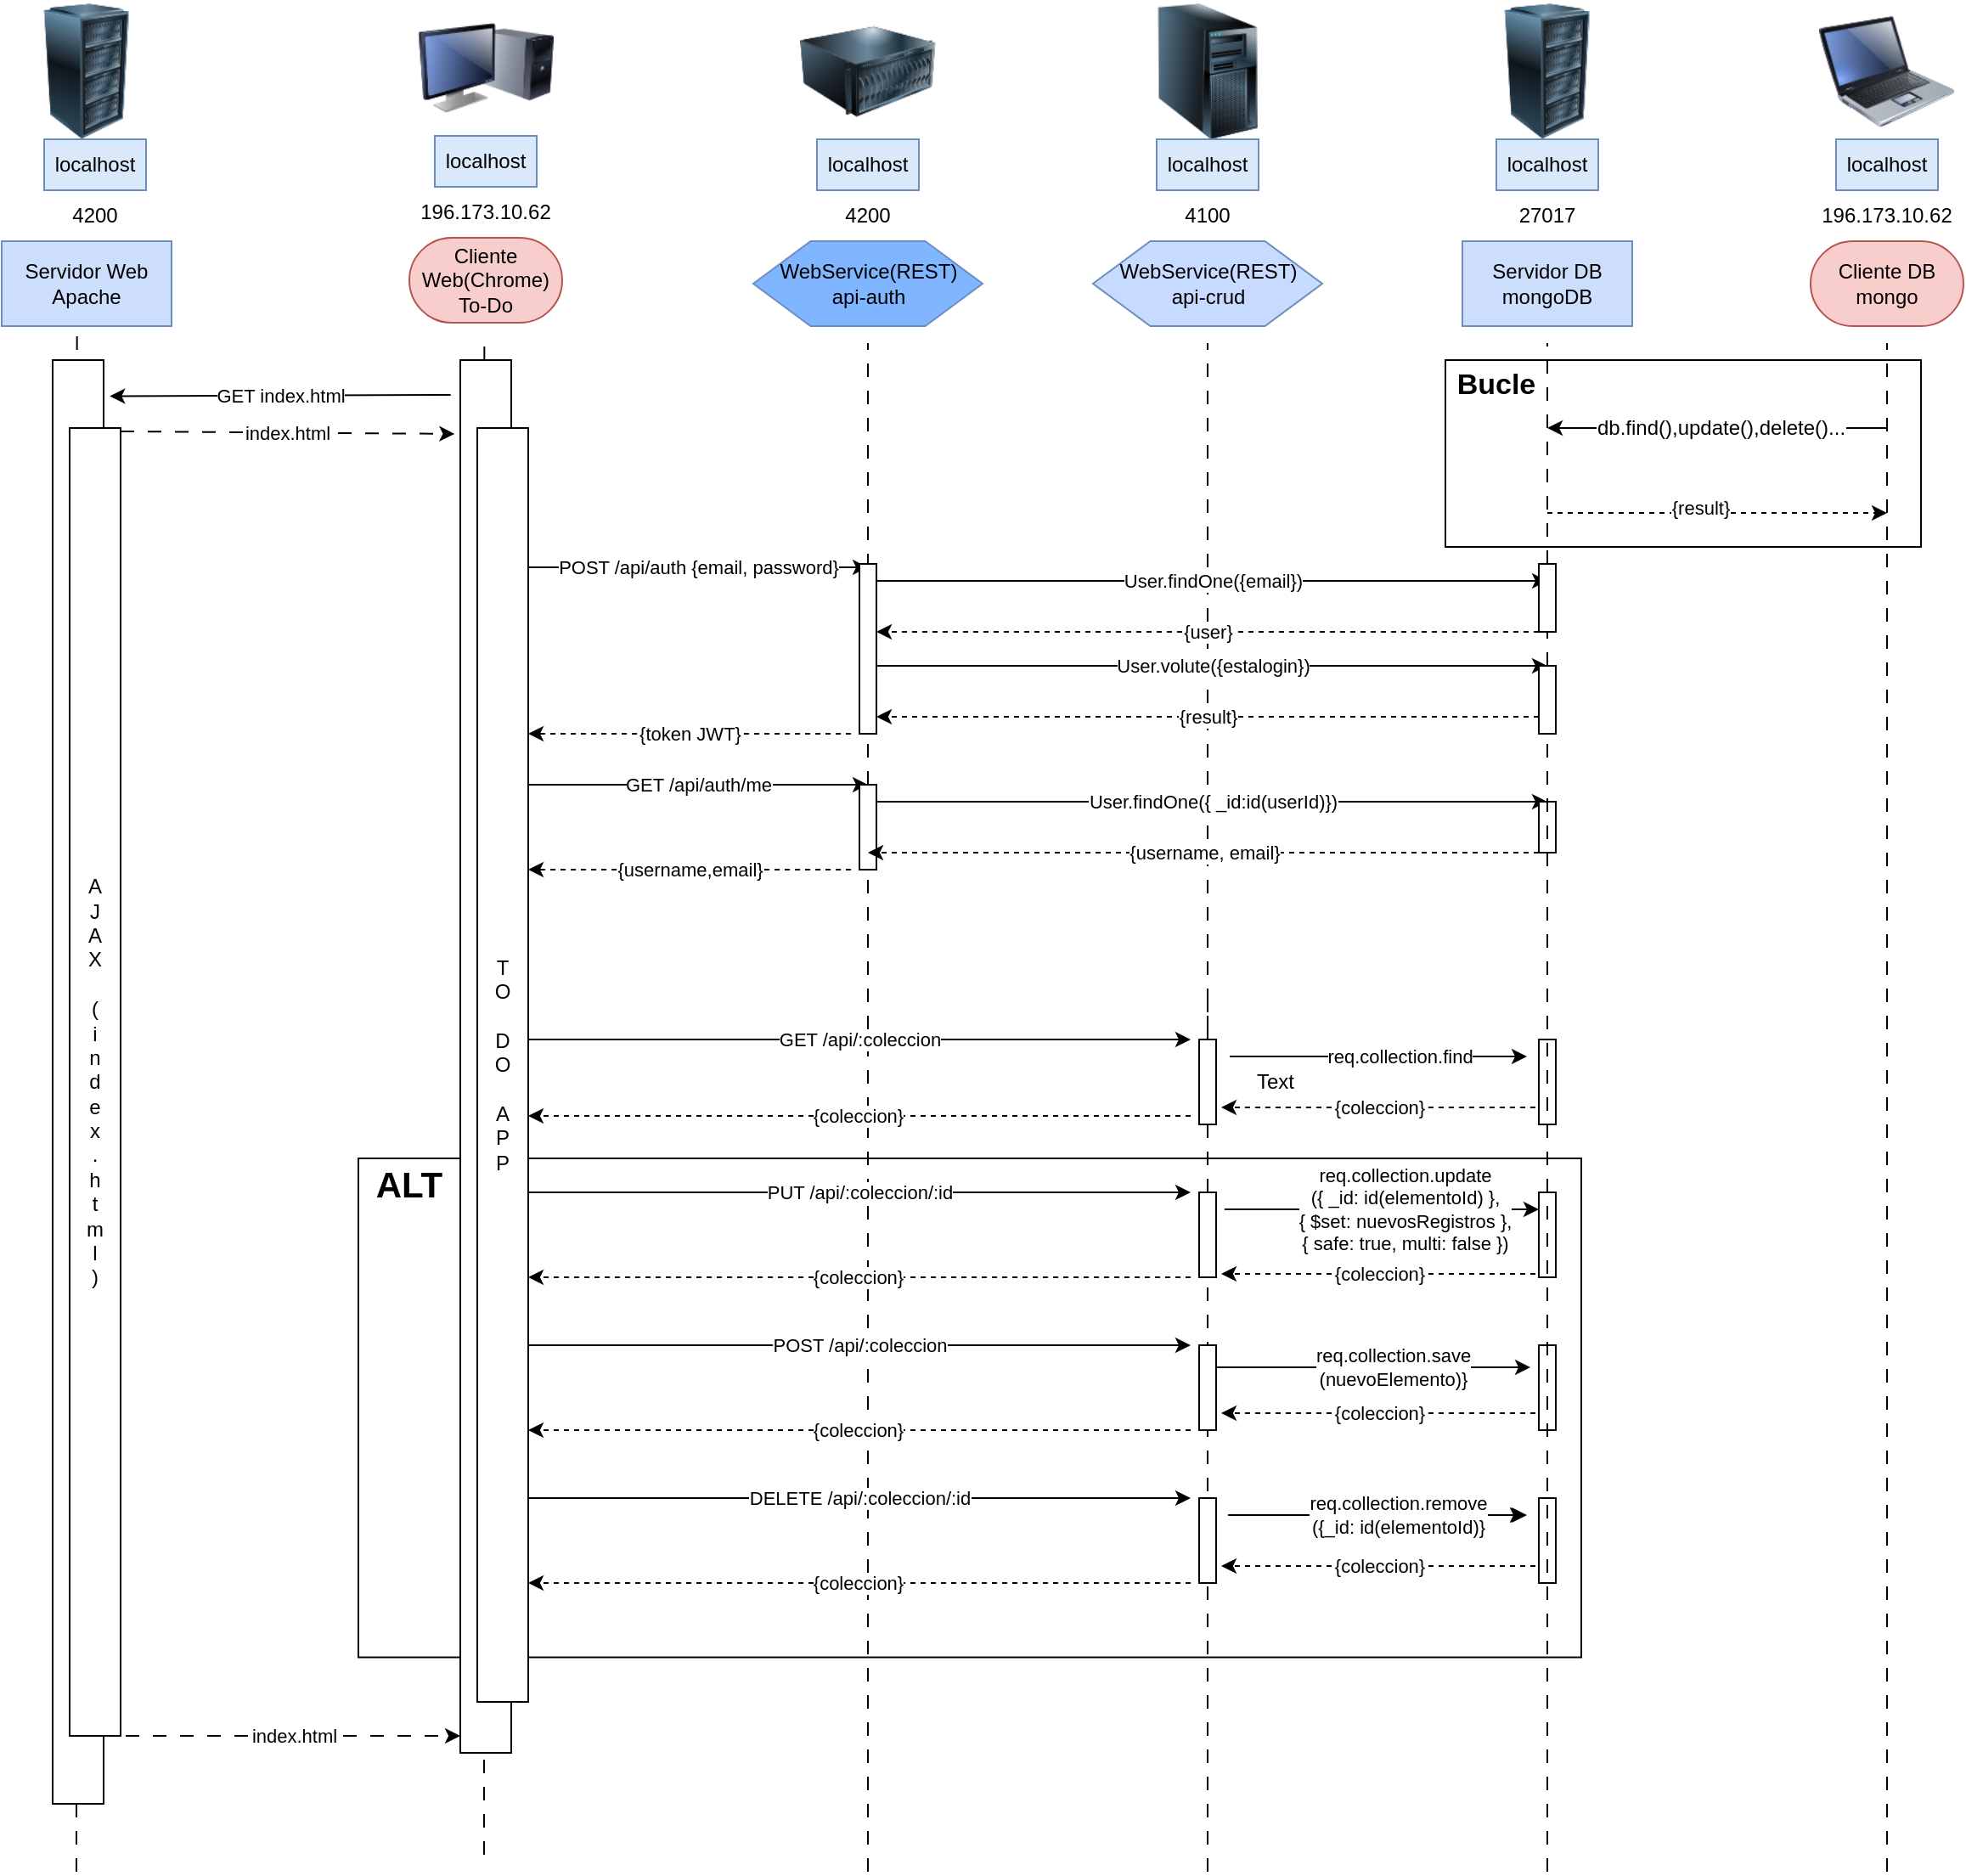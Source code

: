 <mxfile version="21.2.1" type="github">
  <diagram name="Page-1" id="2YBvvXClWsGukQMizWep">
    <mxGraphModel dx="383" dy="573" grid="1" gridSize="10" guides="1" tooltips="1" connect="1" arrows="1" fold="1" page="1" pageScale="1" pageWidth="850" pageHeight="1100" math="0" shadow="0">
      <root>
        <mxCell id="0" />
        <mxCell id="1" parent="0" />
        <mxCell id="fm23jwOQfFQrGfxY7JDc-8" value="" style="rounded=0;whiteSpace=wrap;html=1;" parent="1" vertex="1">
          <mxGeometry x="1740" y="240" width="280" height="110" as="geometry" />
        </mxCell>
        <mxCell id="fm23jwOQfFQrGfxY7JDc-3" value="" style="rounded=0;whiteSpace=wrap;html=1;" parent="1" vertex="1">
          <mxGeometry x="1100" y="710" width="720" height="293.75" as="geometry" />
        </mxCell>
        <mxCell id="aEpdDMxwcWBstpWd957g-128" value="" style="endArrow=none;dashed=1;html=1;rounded=0;dashPattern=8 8;" parent="1" edge="1">
          <mxGeometry width="50" height="50" relative="1" as="geometry">
            <mxPoint x="1174" y="1120" as="sourcePoint" />
            <mxPoint x="1174.17" y="226" as="targetPoint" />
          </mxGeometry>
        </mxCell>
        <mxCell id="62vXIomuloBxCqJiaB5J-14" value="" style="endArrow=none;dashed=1;html=1;rounded=0;dashPattern=8 8;" parent="1" edge="1">
          <mxGeometry width="50" height="50" relative="1" as="geometry">
            <mxPoint x="934" y="1130" as="sourcePoint" />
            <mxPoint x="934.33" y="220" as="targetPoint" />
          </mxGeometry>
        </mxCell>
        <mxCell id="62vXIomuloBxCqJiaB5J-3" value="" style="rounded=0;whiteSpace=wrap;html=1;" parent="1" vertex="1">
          <mxGeometry x="1160" y="240" width="30" height="820" as="geometry" />
        </mxCell>
        <mxCell id="aEpdDMxwcWBstpWd957g-123" value="" style="image;html=1;image=img/lib/clip_art/computers/Monitor_Tower_128x128.png" parent="1" vertex="1">
          <mxGeometry x="1135" y="28" width="80" height="80" as="geometry" />
        </mxCell>
        <mxCell id="aEpdDMxwcWBstpWd957g-124" value="" style="image;html=1;image=img/lib/clip_art/computers/Laptop_128x128.png" parent="1" vertex="1">
          <mxGeometry x="1960" y="30" width="80" height="80" as="geometry" />
        </mxCell>
        <mxCell id="aEpdDMxwcWBstpWd957g-125" value="" style="image;html=1;image=img/lib/clip_art/computers/Server_Rack_128x128.png" parent="1" vertex="1">
          <mxGeometry x="1760" y="30" width="80" height="80" as="geometry" />
        </mxCell>
        <mxCell id="aEpdDMxwcWBstpWd957g-126" value="" style="image;html=1;image=img/lib/clip_art/computers/Server_128x128.png" parent="1" vertex="1">
          <mxGeometry x="1360" y="30" width="80" height="80" as="geometry" />
        </mxCell>
        <mxCell id="aEpdDMxwcWBstpWd957g-127" value="" style="image;html=1;image=img/lib/clip_art/computers/Server_Tower_128x128.png" parent="1" vertex="1">
          <mxGeometry x="1560" y="30" width="80" height="80" as="geometry" />
        </mxCell>
        <mxCell id="aEpdDMxwcWBstpWd957g-129" value="" style="endArrow=none;dashed=1;html=1;rounded=0;dashPattern=8 8;" parent="1" edge="1">
          <mxGeometry width="50" height="50" relative="1" as="geometry">
            <mxPoint x="1400" y="1130" as="sourcePoint" />
            <mxPoint x="1400" y="230" as="targetPoint" />
          </mxGeometry>
        </mxCell>
        <mxCell id="aEpdDMxwcWBstpWd957g-130" value="" style="endArrow=none;dashed=1;html=1;rounded=0;dashPattern=8 8;" parent="1" edge="1">
          <mxGeometry width="50" height="50" relative="1" as="geometry">
            <mxPoint x="1600" y="1130" as="sourcePoint" />
            <mxPoint x="1600" y="230" as="targetPoint" />
          </mxGeometry>
        </mxCell>
        <mxCell id="aEpdDMxwcWBstpWd957g-131" value="" style="endArrow=none;dashed=1;html=1;rounded=0;dashPattern=8 8;" parent="1" source="aEpdDMxwcWBstpWd957g-154" edge="1">
          <mxGeometry width="50" height="50" relative="1" as="geometry">
            <mxPoint x="1799.58" y="630" as="sourcePoint" />
            <mxPoint x="1800" y="230" as="targetPoint" />
          </mxGeometry>
        </mxCell>
        <mxCell id="aEpdDMxwcWBstpWd957g-132" value="" style="endArrow=none;dashed=1;html=1;rounded=0;dashPattern=8 8;" parent="1" edge="1">
          <mxGeometry width="50" height="50" relative="1" as="geometry">
            <mxPoint x="2000" y="1130" as="sourcePoint" />
            <mxPoint x="2000" y="230" as="targetPoint" />
          </mxGeometry>
        </mxCell>
        <mxCell id="aEpdDMxwcWBstpWd957g-133" value="localhost" style="text;html=1;strokeColor=#6c8ebf;fillColor=#dae8fc;align=center;verticalAlign=middle;whiteSpace=wrap;rounded=0;" parent="1" vertex="1">
          <mxGeometry x="1145" y="108" width="60" height="30" as="geometry" />
        </mxCell>
        <mxCell id="aEpdDMxwcWBstpWd957g-134" value="localhost" style="text;html=1;strokeColor=#6c8ebf;fillColor=#dae8fc;align=center;verticalAlign=middle;whiteSpace=wrap;rounded=0;" parent="1" vertex="1">
          <mxGeometry x="1370" y="110" width="60" height="30" as="geometry" />
        </mxCell>
        <mxCell id="aEpdDMxwcWBstpWd957g-135" value="localhost" style="text;html=1;strokeColor=#6c8ebf;fillColor=#dae8fc;align=center;verticalAlign=middle;whiteSpace=wrap;rounded=0;" parent="1" vertex="1">
          <mxGeometry x="1570" y="110" width="60" height="30" as="geometry" />
        </mxCell>
        <mxCell id="aEpdDMxwcWBstpWd957g-136" value="localhost" style="text;html=1;strokeColor=#6c8ebf;fillColor=#dae8fc;align=center;verticalAlign=middle;whiteSpace=wrap;rounded=0;" parent="1" vertex="1">
          <mxGeometry x="1770" y="110" width="60" height="30" as="geometry" />
        </mxCell>
        <mxCell id="aEpdDMxwcWBstpWd957g-137" value="localhost" style="text;html=1;strokeColor=#6c8ebf;fillColor=#dae8fc;align=center;verticalAlign=middle;whiteSpace=wrap;rounded=0;" parent="1" vertex="1">
          <mxGeometry x="1970" y="110" width="60" height="30" as="geometry" />
        </mxCell>
        <mxCell id="aEpdDMxwcWBstpWd957g-138" value="4200" style="text;html=1;strokeColor=none;fillColor=none;align=center;verticalAlign=middle;whiteSpace=wrap;rounded=0;" parent="1" vertex="1">
          <mxGeometry x="1355" y="140" width="90" height="30" as="geometry" />
        </mxCell>
        <mxCell id="aEpdDMxwcWBstpWd957g-139" value="4100" style="text;html=1;strokeColor=none;fillColor=none;align=center;verticalAlign=middle;whiteSpace=wrap;rounded=0;" parent="1" vertex="1">
          <mxGeometry x="1555" y="140" width="90" height="30" as="geometry" />
        </mxCell>
        <mxCell id="aEpdDMxwcWBstpWd957g-140" value="27017" style="text;html=1;strokeColor=none;fillColor=none;align=center;verticalAlign=middle;whiteSpace=wrap;rounded=0;" parent="1" vertex="1">
          <mxGeometry x="1755" y="140" width="90" height="30" as="geometry" />
        </mxCell>
        <mxCell id="aEpdDMxwcWBstpWd957g-141" value="196.173.10.62" style="text;html=1;strokeColor=none;fillColor=none;align=center;verticalAlign=middle;whiteSpace=wrap;rounded=0;" parent="1" vertex="1">
          <mxGeometry x="1955" y="140" width="90" height="30" as="geometry" />
        </mxCell>
        <mxCell id="aEpdDMxwcWBstpWd957g-142" value="Cliente DB&lt;br&gt;mongo" style="html=1;dashed=0;whiteSpace=wrap;shape=mxgraph.dfd.start;fillColor=#f8cecc;strokeColor=#b85450;" parent="1" vertex="1">
          <mxGeometry x="1955" y="170" width="90" height="50" as="geometry" />
        </mxCell>
        <mxCell id="aEpdDMxwcWBstpWd957g-143" value="WebService(REST)&lt;br&gt;api-crud" style="shape=hexagon;perimeter=hexagonPerimeter2;whiteSpace=wrap;html=1;size=0.25;fillColor=#C7DAFF;strokeColor=#6c8ebf;" parent="1" vertex="1">
          <mxGeometry x="1532.5" y="170" width="135" height="50" as="geometry" />
        </mxCell>
        <mxCell id="aEpdDMxwcWBstpWd957g-144" value="Servidor DB&lt;br&gt;mongoDB" style="html=1;dashed=0;whiteSpace=wrap;fillColor=#CCDEFC;strokeColor=#6c8ebf;" parent="1" vertex="1">
          <mxGeometry x="1750" y="170" width="100" height="50" as="geometry" />
        </mxCell>
        <mxCell id="aEpdDMxwcWBstpWd957g-145" value="WebService(REST)&lt;br&gt;api-auth" style="shape=hexagon;perimeter=hexagonPerimeter2;whiteSpace=wrap;html=1;size=0.25;fillColor=#80b5ff;strokeColor=#6c8ebf;" parent="1" vertex="1">
          <mxGeometry x="1332.5" y="170" width="135" height="50" as="geometry" />
        </mxCell>
        <mxCell id="aEpdDMxwcWBstpWd957g-146" value="" style="endArrow=classic;html=1;rounded=0;" parent="1" edge="1">
          <mxGeometry width="50" height="50" relative="1" as="geometry">
            <mxPoint x="2000" y="280" as="sourcePoint" />
            <mxPoint x="1800" y="280" as="targetPoint" />
            <Array as="points">
              <mxPoint x="1940" y="280" />
            </Array>
          </mxGeometry>
        </mxCell>
        <mxCell id="aEpdDMxwcWBstpWd957g-147" value="&lt;font style=&quot;font-size: 12px;&quot;&gt;db.find(),update(),delete()...&lt;/font&gt;" style="edgeLabel;html=1;align=center;verticalAlign=middle;resizable=0;points=[];" parent="aEpdDMxwcWBstpWd957g-146" vertex="1" connectable="0">
          <mxGeometry x="-0.015" y="-3" relative="1" as="geometry">
            <mxPoint y="3" as="offset" />
          </mxGeometry>
        </mxCell>
        <mxCell id="aEpdDMxwcWBstpWd957g-148" value="" style="endArrow=classic;html=1;rounded=0;dashed=1;" parent="1" edge="1">
          <mxGeometry width="50" height="50" relative="1" as="geometry">
            <mxPoint x="1800" y="330" as="sourcePoint" />
            <mxPoint x="2000" y="330" as="targetPoint" />
            <Array as="points">
              <mxPoint x="1910" y="330" />
            </Array>
          </mxGeometry>
        </mxCell>
        <mxCell id="aEpdDMxwcWBstpWd957g-149" value="{result}" style="edgeLabel;html=1;align=center;verticalAlign=middle;resizable=0;points=[];" parent="aEpdDMxwcWBstpWd957g-148" vertex="1" connectable="0">
          <mxGeometry x="-0.102" y="3" relative="1" as="geometry">
            <mxPoint as="offset" />
          </mxGeometry>
        </mxCell>
        <mxCell id="aEpdDMxwcWBstpWd957g-150" value="POST /api/auth {email, password}" style="endArrow=classic;html=1;rounded=0;" parent="1" edge="1">
          <mxGeometry width="50" height="50" relative="1" as="geometry">
            <mxPoint x="1200" y="362" as="sourcePoint" />
            <mxPoint x="1400" y="362" as="targetPoint" />
            <Array as="points">
              <mxPoint x="1300" y="362" />
            </Array>
            <mxPoint as="offset" />
          </mxGeometry>
        </mxCell>
        <mxCell id="aEpdDMxwcWBstpWd957g-151" value="" style="rounded=0;whiteSpace=wrap;html=1;" parent="1" vertex="1">
          <mxGeometry x="1395" y="360" width="10" height="100" as="geometry" />
        </mxCell>
        <mxCell id="aEpdDMxwcWBstpWd957g-152" value="User.findOne({email})" style="endArrow=classic;html=1;rounded=0;" parent="1" edge="1">
          <mxGeometry width="50" height="50" relative="1" as="geometry">
            <mxPoint x="1405" y="370" as="sourcePoint" />
            <mxPoint x="1800" y="370" as="targetPoint" />
            <Array as="points">
              <mxPoint x="1505" y="370" />
            </Array>
            <mxPoint as="offset" />
          </mxGeometry>
        </mxCell>
        <mxCell id="aEpdDMxwcWBstpWd957g-153" value="" style="endArrow=none;dashed=1;html=1;rounded=0;dashPattern=8 8;" parent="1" target="aEpdDMxwcWBstpWd957g-154" edge="1" source="-1iuadHRWZyVh9c8V-Xe-2">
          <mxGeometry width="50" height="50" relative="1" as="geometry">
            <mxPoint x="1800" y="1130" as="sourcePoint" />
            <mxPoint x="1800" y="300" as="targetPoint" />
          </mxGeometry>
        </mxCell>
        <mxCell id="aEpdDMxwcWBstpWd957g-154" value="" style="rounded=0;whiteSpace=wrap;html=1;" parent="1" vertex="1">
          <mxGeometry x="1795" y="360" width="10" height="40" as="geometry" />
        </mxCell>
        <mxCell id="aEpdDMxwcWBstpWd957g-155" value="{user}" style="endArrow=classic;html=1;rounded=0;dashed=1;" parent="1" edge="1">
          <mxGeometry width="50" height="50" relative="1" as="geometry">
            <mxPoint x="1795" y="400" as="sourcePoint" />
            <mxPoint x="1405" y="400" as="targetPoint" />
          </mxGeometry>
        </mxCell>
        <mxCell id="aEpdDMxwcWBstpWd957g-156" value="{token JWT}" style="endArrow=classic;html=1;rounded=0;dashed=1;" parent="1" edge="1">
          <mxGeometry width="50" height="50" relative="1" as="geometry">
            <mxPoint x="1390" y="460" as="sourcePoint" />
            <mxPoint x="1200" y="460" as="targetPoint" />
          </mxGeometry>
        </mxCell>
        <mxCell id="aEpdDMxwcWBstpWd957g-182" value="GET /api/auth/me" style="endArrow=classic;html=1;rounded=0;" parent="1" edge="1">
          <mxGeometry width="50" height="50" relative="1" as="geometry">
            <mxPoint x="1200" y="490" as="sourcePoint" />
            <mxPoint x="1400" y="490" as="targetPoint" />
            <Array as="points">
              <mxPoint x="1300" y="490" />
            </Array>
            <mxPoint as="offset" />
          </mxGeometry>
        </mxCell>
        <mxCell id="aEpdDMxwcWBstpWd957g-183" value="" style="rounded=0;whiteSpace=wrap;html=1;" parent="1" vertex="1">
          <mxGeometry x="1395" y="490" width="10" height="50" as="geometry" />
        </mxCell>
        <mxCell id="aEpdDMxwcWBstpWd957g-184" value="User.findOne({ _id:id(userId)})" style="endArrow=classic;html=1;rounded=0;" parent="1" edge="1">
          <mxGeometry x="-0.001" width="50" height="50" relative="1" as="geometry">
            <mxPoint x="1405" y="500" as="sourcePoint" />
            <mxPoint x="1800" y="500" as="targetPoint" />
            <Array as="points">
              <mxPoint x="1505" y="500" />
            </Array>
            <mxPoint as="offset" />
          </mxGeometry>
        </mxCell>
        <mxCell id="aEpdDMxwcWBstpWd957g-185" value="" style="rounded=0;whiteSpace=wrap;html=1;" parent="1" vertex="1">
          <mxGeometry x="1795" y="500" width="10" height="30" as="geometry" />
        </mxCell>
        <mxCell id="aEpdDMxwcWBstpWd957g-186" value="{username, email}" style="endArrow=classic;html=1;rounded=0;exitX=0;exitY=1;exitDx=0;exitDy=0;dashed=1;" parent="1" edge="1">
          <mxGeometry width="50" height="50" relative="1" as="geometry">
            <mxPoint x="1795" y="530" as="sourcePoint" />
            <mxPoint x="1400" y="530" as="targetPoint" />
          </mxGeometry>
        </mxCell>
        <mxCell id="aEpdDMxwcWBstpWd957g-187" value="{username,email}" style="endArrow=classic;html=1;rounded=0;dashed=1;" parent="1" edge="1">
          <mxGeometry width="50" height="50" relative="1" as="geometry">
            <mxPoint x="1390" y="540" as="sourcePoint" />
            <mxPoint x="1200" y="540" as="targetPoint" />
          </mxGeometry>
        </mxCell>
        <mxCell id="aEpdDMxwcWBstpWd957g-206" value="Cliente Web(Chrome)&lt;br&gt;To-Do" style="html=1;dashed=0;whiteSpace=wrap;shape=mxgraph.dfd.start;fillColor=#f8cecc;strokeColor=#b85450;" parent="1" vertex="1">
          <mxGeometry x="1130" y="168" width="90" height="50" as="geometry" />
        </mxCell>
        <mxCell id="aEpdDMxwcWBstpWd957g-208" value="" style="endArrow=none;dashed=1;html=1;rounded=0;dashPattern=8 8;" parent="1" source="aEpdDMxwcWBstpWd957g-215" edge="1">
          <mxGeometry width="50" height="50" relative="1" as="geometry">
            <mxPoint x="1600" y="1080" as="sourcePoint" />
            <mxPoint x="1600" y="610" as="targetPoint" />
          </mxGeometry>
        </mxCell>
        <mxCell id="aEpdDMxwcWBstpWd957g-214" value="GET /api/:coleccion" style="endArrow=classic;html=1;rounded=0;" parent="1" edge="1">
          <mxGeometry width="50" height="50" relative="1" as="geometry">
            <mxPoint x="1200" y="640" as="sourcePoint" />
            <mxPoint x="1590" y="640" as="targetPoint" />
            <Array as="points">
              <mxPoint x="1300" y="640" />
            </Array>
            <mxPoint as="offset" />
          </mxGeometry>
        </mxCell>
        <mxCell id="aEpdDMxwcWBstpWd957g-216" value="req.collection.find" style="endArrow=classic;html=1;rounded=0;" parent="1" edge="1">
          <mxGeometry x="0.138" width="50" height="50" relative="1" as="geometry">
            <mxPoint x="1613" y="650" as="sourcePoint" />
            <mxPoint x="1788" y="650" as="targetPoint" />
            <Array as="points" />
            <mxPoint as="offset" />
          </mxGeometry>
        </mxCell>
        <mxCell id="aEpdDMxwcWBstpWd957g-218" value="{coleccion}" style="endArrow=classic;html=1;rounded=0;dashed=1;" parent="1" edge="1">
          <mxGeometry width="50" height="50" relative="1" as="geometry">
            <mxPoint x="1793" y="680" as="sourcePoint" />
            <mxPoint x="1608" y="680" as="targetPoint" />
            <Array as="points">
              <mxPoint x="1658" y="680" />
            </Array>
          </mxGeometry>
        </mxCell>
        <mxCell id="aEpdDMxwcWBstpWd957g-219" value="{coleccion}" style="endArrow=classic;html=1;rounded=0;dashed=1;" parent="1" edge="1">
          <mxGeometry x="0.004" width="50" height="50" relative="1" as="geometry">
            <mxPoint x="1590" y="685" as="sourcePoint" />
            <mxPoint x="1200" y="685" as="targetPoint" />
            <mxPoint as="offset" />
          </mxGeometry>
        </mxCell>
        <mxCell id="aEpdDMxwcWBstpWd957g-220" value="" style="rounded=0;whiteSpace=wrap;html=1;" parent="1" vertex="1">
          <mxGeometry x="1795" y="640" width="10" height="50" as="geometry" />
        </mxCell>
        <mxCell id="aEpdDMxwcWBstpWd957g-232" value="POST /api/:coleccion" style="endArrow=classic;html=1;rounded=0;" parent="1" edge="1">
          <mxGeometry width="50" height="50" relative="1" as="geometry">
            <mxPoint x="1200" y="820" as="sourcePoint" />
            <mxPoint x="1590" y="820" as="targetPoint" />
            <Array as="points">
              <mxPoint x="1300" y="820" />
            </Array>
            <mxPoint as="offset" />
          </mxGeometry>
        </mxCell>
        <mxCell id="aEpdDMxwcWBstpWd957g-234" value="req.collection.save&lt;br&gt;(nuevoElemento)}" style="endArrow=classic;html=1;rounded=0;" parent="1" edge="1">
          <mxGeometry x="0.143" width="50" height="50" relative="1" as="geometry">
            <mxPoint x="1600" y="833" as="sourcePoint" />
            <mxPoint x="1790" y="833" as="targetPoint" />
            <Array as="points" />
            <mxPoint as="offset" />
          </mxGeometry>
        </mxCell>
        <mxCell id="aEpdDMxwcWBstpWd957g-236" value="{coleccion}" style="endArrow=classic;html=1;rounded=0;dashed=1;" parent="1" edge="1">
          <mxGeometry width="50" height="50" relative="1" as="geometry">
            <mxPoint x="1793" y="860" as="sourcePoint" />
            <mxPoint x="1608" y="860" as="targetPoint" />
            <Array as="points">
              <mxPoint x="1658" y="860" />
            </Array>
          </mxGeometry>
        </mxCell>
        <mxCell id="aEpdDMxwcWBstpWd957g-237" value="{coleccion}" style="endArrow=classic;html=1;rounded=0;dashed=1;" parent="1" edge="1">
          <mxGeometry x="0.004" width="50" height="50" relative="1" as="geometry">
            <mxPoint x="1590" y="870" as="sourcePoint" />
            <mxPoint x="1200" y="870" as="targetPoint" />
            <mxPoint as="offset" />
          </mxGeometry>
        </mxCell>
        <mxCell id="aEpdDMxwcWBstpWd957g-238" value="" style="rounded=0;whiteSpace=wrap;html=1;" parent="1" vertex="1">
          <mxGeometry x="1795" y="820" width="10" height="50" as="geometry" />
        </mxCell>
        <mxCell id="aEpdDMxwcWBstpWd957g-241" value="PUT /api/:coleccion/:id" style="endArrow=classic;html=1;rounded=0;" parent="1" edge="1">
          <mxGeometry width="50" height="50" relative="1" as="geometry">
            <mxPoint x="1200" y="730" as="sourcePoint" />
            <mxPoint x="1590" y="730" as="targetPoint" />
            <Array as="points">
              <mxPoint x="1300" y="730" />
            </Array>
            <mxPoint as="offset" />
          </mxGeometry>
        </mxCell>
        <mxCell id="aEpdDMxwcWBstpWd957g-243" value="req.collection.update&lt;br&gt;({ _id: id(elementoId) },&lt;br&gt;{ $set: nuevosRegistros },&lt;br&gt;{ safe: true, multi: false })" style="endArrow=classic;html=1;rounded=0;" parent="1" edge="1">
          <mxGeometry x="0.138" width="50" height="50" relative="1" as="geometry">
            <mxPoint x="1610" y="740" as="sourcePoint" />
            <mxPoint x="1795" y="740" as="targetPoint" />
            <Array as="points" />
            <mxPoint as="offset" />
          </mxGeometry>
        </mxCell>
        <mxCell id="aEpdDMxwcWBstpWd957g-245" value="{coleccion}" style="endArrow=classic;html=1;rounded=0;dashed=1;" parent="1" edge="1">
          <mxGeometry width="50" height="50" relative="1" as="geometry">
            <mxPoint x="1793" y="778" as="sourcePoint" />
            <mxPoint x="1608" y="778" as="targetPoint" />
            <Array as="points">
              <mxPoint x="1658" y="778" />
            </Array>
          </mxGeometry>
        </mxCell>
        <mxCell id="aEpdDMxwcWBstpWd957g-246" value="{coleccion}" style="endArrow=classic;html=1;rounded=0;dashed=1;" parent="1" edge="1">
          <mxGeometry x="0.004" width="50" height="50" relative="1" as="geometry">
            <mxPoint x="1590" y="780" as="sourcePoint" />
            <mxPoint x="1200" y="780" as="targetPoint" />
            <mxPoint as="offset" />
          </mxGeometry>
        </mxCell>
        <mxCell id="aEpdDMxwcWBstpWd957g-247" value="" style="rounded=0;whiteSpace=wrap;html=1;" parent="1" vertex="1">
          <mxGeometry x="1795" y="730" width="10" height="50" as="geometry" />
        </mxCell>
        <mxCell id="aEpdDMxwcWBstpWd957g-250" value="DELETE /api/:coleccion/:id" style="endArrow=classic;html=1;rounded=0;" parent="1" edge="1">
          <mxGeometry width="50" height="50" relative="1" as="geometry">
            <mxPoint x="1200" y="910" as="sourcePoint" />
            <mxPoint x="1590" y="910" as="targetPoint" />
            <Array as="points">
              <mxPoint x="1300" y="910" />
            </Array>
            <mxPoint as="offset" />
          </mxGeometry>
        </mxCell>
        <mxCell id="aEpdDMxwcWBstpWd957g-252" value="" style="endArrow=classic;html=1;rounded=0;" parent="1" edge="1">
          <mxGeometry x="0.138" width="50" height="50" relative="1" as="geometry">
            <mxPoint x="1613" y="920" as="sourcePoint" />
            <mxPoint x="1788" y="920" as="targetPoint" />
            <Array as="points" />
            <mxPoint as="offset" />
          </mxGeometry>
        </mxCell>
        <mxCell id="aEpdDMxwcWBstpWd957g-254" value="{coleccion}" style="endArrow=classic;html=1;rounded=0;dashed=1;" parent="1" edge="1">
          <mxGeometry width="50" height="50" relative="1" as="geometry">
            <mxPoint x="1793" y="950" as="sourcePoint" />
            <mxPoint x="1608" y="950" as="targetPoint" />
            <Array as="points">
              <mxPoint x="1658" y="950" />
            </Array>
          </mxGeometry>
        </mxCell>
        <mxCell id="aEpdDMxwcWBstpWd957g-255" value="{coleccion}" style="endArrow=classic;html=1;rounded=0;dashed=1;" parent="1" edge="1">
          <mxGeometry x="0.004" width="50" height="50" relative="1" as="geometry">
            <mxPoint x="1590" y="960" as="sourcePoint" />
            <mxPoint x="1200" y="960" as="targetPoint" />
            <mxPoint as="offset" />
          </mxGeometry>
        </mxCell>
        <mxCell id="aEpdDMxwcWBstpWd957g-262" value="req.collection.remove&lt;br&gt;({_id: id(elementoId)}" style="endArrow=classic;html=1;rounded=0;" parent="1" edge="1">
          <mxGeometry x="0.138" width="50" height="50" relative="1" as="geometry">
            <mxPoint x="1612" y="920" as="sourcePoint" />
            <mxPoint x="1787" y="920" as="targetPoint" />
            <Array as="points" />
            <mxPoint as="offset" />
          </mxGeometry>
        </mxCell>
        <mxCell id="4aW3IT7pKJEvLSi-ebUL-1" value="196.173.10.62" style="text;html=1;strokeColor=none;fillColor=none;align=center;verticalAlign=middle;whiteSpace=wrap;rounded=0;" parent="1" vertex="1">
          <mxGeometry x="1130" y="138" width="90" height="30" as="geometry" />
        </mxCell>
        <mxCell id="4aW3IT7pKJEvLSi-ebUL-4" value="{result}" style="endArrow=classic;html=1;rounded=0;dashed=1;" parent="1" edge="1">
          <mxGeometry width="50" height="50" relative="1" as="geometry">
            <mxPoint x="1795" y="450" as="sourcePoint" />
            <mxPoint x="1405" y="450" as="targetPoint" />
          </mxGeometry>
        </mxCell>
        <mxCell id="4aW3IT7pKJEvLSi-ebUL-5" value="User.volute({estalogin})" style="endArrow=classic;html=1;rounded=0;" parent="1" edge="1">
          <mxGeometry width="50" height="50" relative="1" as="geometry">
            <mxPoint x="1405" y="420" as="sourcePoint" />
            <mxPoint x="1800" y="420" as="targetPoint" />
            <Array as="points">
              <mxPoint x="1505" y="420" />
            </Array>
            <mxPoint as="offset" />
          </mxGeometry>
        </mxCell>
        <mxCell id="4aW3IT7pKJEvLSi-ebUL-9" value="" style="rounded=0;whiteSpace=wrap;html=1;" parent="1" vertex="1">
          <mxGeometry x="1795" y="910" width="10" height="50" as="geometry" />
        </mxCell>
        <mxCell id="aEpdDMxwcWBstpWd957g-215" value="" style="rounded=0;whiteSpace=wrap;html=1;" parent="1" vertex="1">
          <mxGeometry x="1595" y="640" width="10" height="50" as="geometry" />
        </mxCell>
        <mxCell id="aEpdDMxwcWBstpWd957g-242" value="" style="rounded=0;whiteSpace=wrap;html=1;" parent="1" vertex="1">
          <mxGeometry x="1595" y="730" width="10" height="50" as="geometry" />
        </mxCell>
        <mxCell id="aEpdDMxwcWBstpWd957g-251" value="" style="rounded=0;whiteSpace=wrap;html=1;" parent="1" vertex="1">
          <mxGeometry x="1595" y="910" width="10" height="50" as="geometry" />
        </mxCell>
        <mxCell id="aEpdDMxwcWBstpWd957g-233" value="" style="rounded=0;whiteSpace=wrap;html=1;" parent="1" vertex="1">
          <mxGeometry x="1595" y="820" width="10" height="50" as="geometry" />
        </mxCell>
        <mxCell id="62vXIomuloBxCqJiaB5J-2" value="T&lt;br&gt;O&lt;br&gt;&lt;br&gt;D&lt;br&gt;O&lt;br&gt;&lt;br&gt;A&lt;br&gt;P&lt;br&gt;P" style="rounded=0;whiteSpace=wrap;html=1;" parent="1" vertex="1">
          <mxGeometry x="1170" y="280" width="30" height="750" as="geometry" />
        </mxCell>
        <mxCell id="62vXIomuloBxCqJiaB5J-5" value="" style="image;html=1;image=img/lib/clip_art/computers/Server_Rack_128x128.png" parent="1" vertex="1">
          <mxGeometry x="900" y="30" width="80" height="80" as="geometry" />
        </mxCell>
        <mxCell id="62vXIomuloBxCqJiaB5J-8" value="4200" style="text;html=1;strokeColor=none;fillColor=none;align=center;verticalAlign=middle;whiteSpace=wrap;rounded=0;" parent="1" vertex="1">
          <mxGeometry x="915" y="140" width="60" height="30" as="geometry" />
        </mxCell>
        <mxCell id="62vXIomuloBxCqJiaB5J-11" value="Servidor Web&lt;br&gt;Apache" style="html=1;dashed=0;whiteSpace=wrap;fillColor=#CCDEFC;strokeColor=#6c8ebf;" parent="1" vertex="1">
          <mxGeometry x="890" y="170" width="100" height="50" as="geometry" />
        </mxCell>
        <mxCell id="62vXIomuloBxCqJiaB5J-12" value="" style="rounded=0;whiteSpace=wrap;html=1;" parent="1" vertex="1">
          <mxGeometry x="920" y="240" width="30" height="850" as="geometry" />
        </mxCell>
        <mxCell id="62vXIomuloBxCqJiaB5J-13" value="A&lt;br&gt;J&lt;br&gt;A&lt;br&gt;X&lt;br&gt;&lt;br&gt;(&lt;br&gt;i&lt;br&gt;n&lt;br&gt;d&lt;br&gt;e&lt;br&gt;x&lt;br&gt;.&lt;br&gt;h&lt;br&gt;t&lt;br&gt;m&lt;br&gt;l&lt;br&gt;)" style="rounded=0;whiteSpace=wrap;html=1;" parent="1" vertex="1">
          <mxGeometry x="930" y="280" width="30" height="770" as="geometry" />
        </mxCell>
        <mxCell id="62vXIomuloBxCqJiaB5J-15" value="GET index.html" style="endArrow=classic;html=1;rounded=0;exitX=-0.188;exitY=0.025;exitDx=0;exitDy=0;exitPerimeter=0;entryX=1.121;entryY=0.025;entryDx=0;entryDy=0;entryPerimeter=0;" parent="1" source="62vXIomuloBxCqJiaB5J-3" target="62vXIomuloBxCqJiaB5J-12" edge="1">
          <mxGeometry width="50" height="50" relative="1" as="geometry">
            <mxPoint x="950" y="260" as="sourcePoint" />
            <mxPoint x="1010" y="250" as="targetPoint" />
          </mxGeometry>
        </mxCell>
        <mxCell id="62vXIomuloBxCqJiaB5J-16" value="index.html" style="endArrow=classic;html=1;rounded=0;entryX=-0.111;entryY=0.053;entryDx=0;entryDy=0;entryPerimeter=0;dashed=1;dashPattern=8 8;" parent="1" target="62vXIomuloBxCqJiaB5J-3" edge="1">
          <mxGeometry width="50" height="50" relative="1" as="geometry">
            <mxPoint x="960" y="282" as="sourcePoint" />
            <mxPoint x="960" y="280" as="targetPoint" />
          </mxGeometry>
        </mxCell>
        <mxCell id="62vXIomuloBxCqJiaB5J-18" value="index.html" style="endArrow=classic;html=1;rounded=0;entryX=-0.111;entryY=0.053;entryDx=0;entryDy=0;entryPerimeter=0;dashed=1;dashPattern=8 8;" parent="1" edge="1">
          <mxGeometry width="50" height="50" relative="1" as="geometry">
            <mxPoint x="963" y="1050" as="sourcePoint" />
            <mxPoint x="1160" y="1050" as="targetPoint" />
          </mxGeometry>
        </mxCell>
        <mxCell id="fm23jwOQfFQrGfxY7JDc-1" value="localhost" style="text;html=1;strokeColor=#6c8ebf;fillColor=#dae8fc;align=center;verticalAlign=middle;whiteSpace=wrap;rounded=0;" parent="1" vertex="1">
          <mxGeometry x="915" y="110" width="60" height="30" as="geometry" />
        </mxCell>
        <mxCell id="fm23jwOQfFQrGfxY7JDc-4" value="Text" style="text;html=1;strokeColor=none;fillColor=none;align=center;verticalAlign=middle;whiteSpace=wrap;rounded=0;" parent="1" vertex="1">
          <mxGeometry x="1610" y="650" width="60" height="30" as="geometry" />
        </mxCell>
        <mxCell id="fm23jwOQfFQrGfxY7JDc-9" value="&lt;b&gt;&lt;font style=&quot;font-size: 17px;&quot;&gt;Bucle&lt;/font&gt;&lt;/b&gt;" style="text;html=1;strokeColor=none;fillColor=none;align=center;verticalAlign=middle;whiteSpace=wrap;rounded=0;" parent="1" vertex="1">
          <mxGeometry x="1740" y="240" width="60" height="30" as="geometry" />
        </mxCell>
        <mxCell id="fm23jwOQfFQrGfxY7JDc-11" value="&lt;b&gt;&lt;font style=&quot;font-size: 21px;&quot;&gt;ALT&lt;/font&gt;&lt;/b&gt;" style="text;html=1;strokeColor=none;fillColor=none;align=center;verticalAlign=middle;whiteSpace=wrap;rounded=0;" parent="1" vertex="1">
          <mxGeometry x="1100" y="710" width="60" height="30" as="geometry" />
        </mxCell>
        <mxCell id="-1iuadHRWZyVh9c8V-Xe-3" value="" style="endArrow=none;dashed=1;html=1;rounded=0;dashPattern=8 8;" edge="1" parent="1" target="-1iuadHRWZyVh9c8V-Xe-2">
          <mxGeometry width="50" height="50" relative="1" as="geometry">
            <mxPoint x="1800" y="1130" as="sourcePoint" />
            <mxPoint x="1800" y="410" as="targetPoint" />
          </mxGeometry>
        </mxCell>
        <mxCell id="-1iuadHRWZyVh9c8V-Xe-2" value="" style="rounded=0;whiteSpace=wrap;html=1;" vertex="1" parent="1">
          <mxGeometry x="1795" y="420" width="10" height="40" as="geometry" />
        </mxCell>
      </root>
    </mxGraphModel>
  </diagram>
</mxfile>
